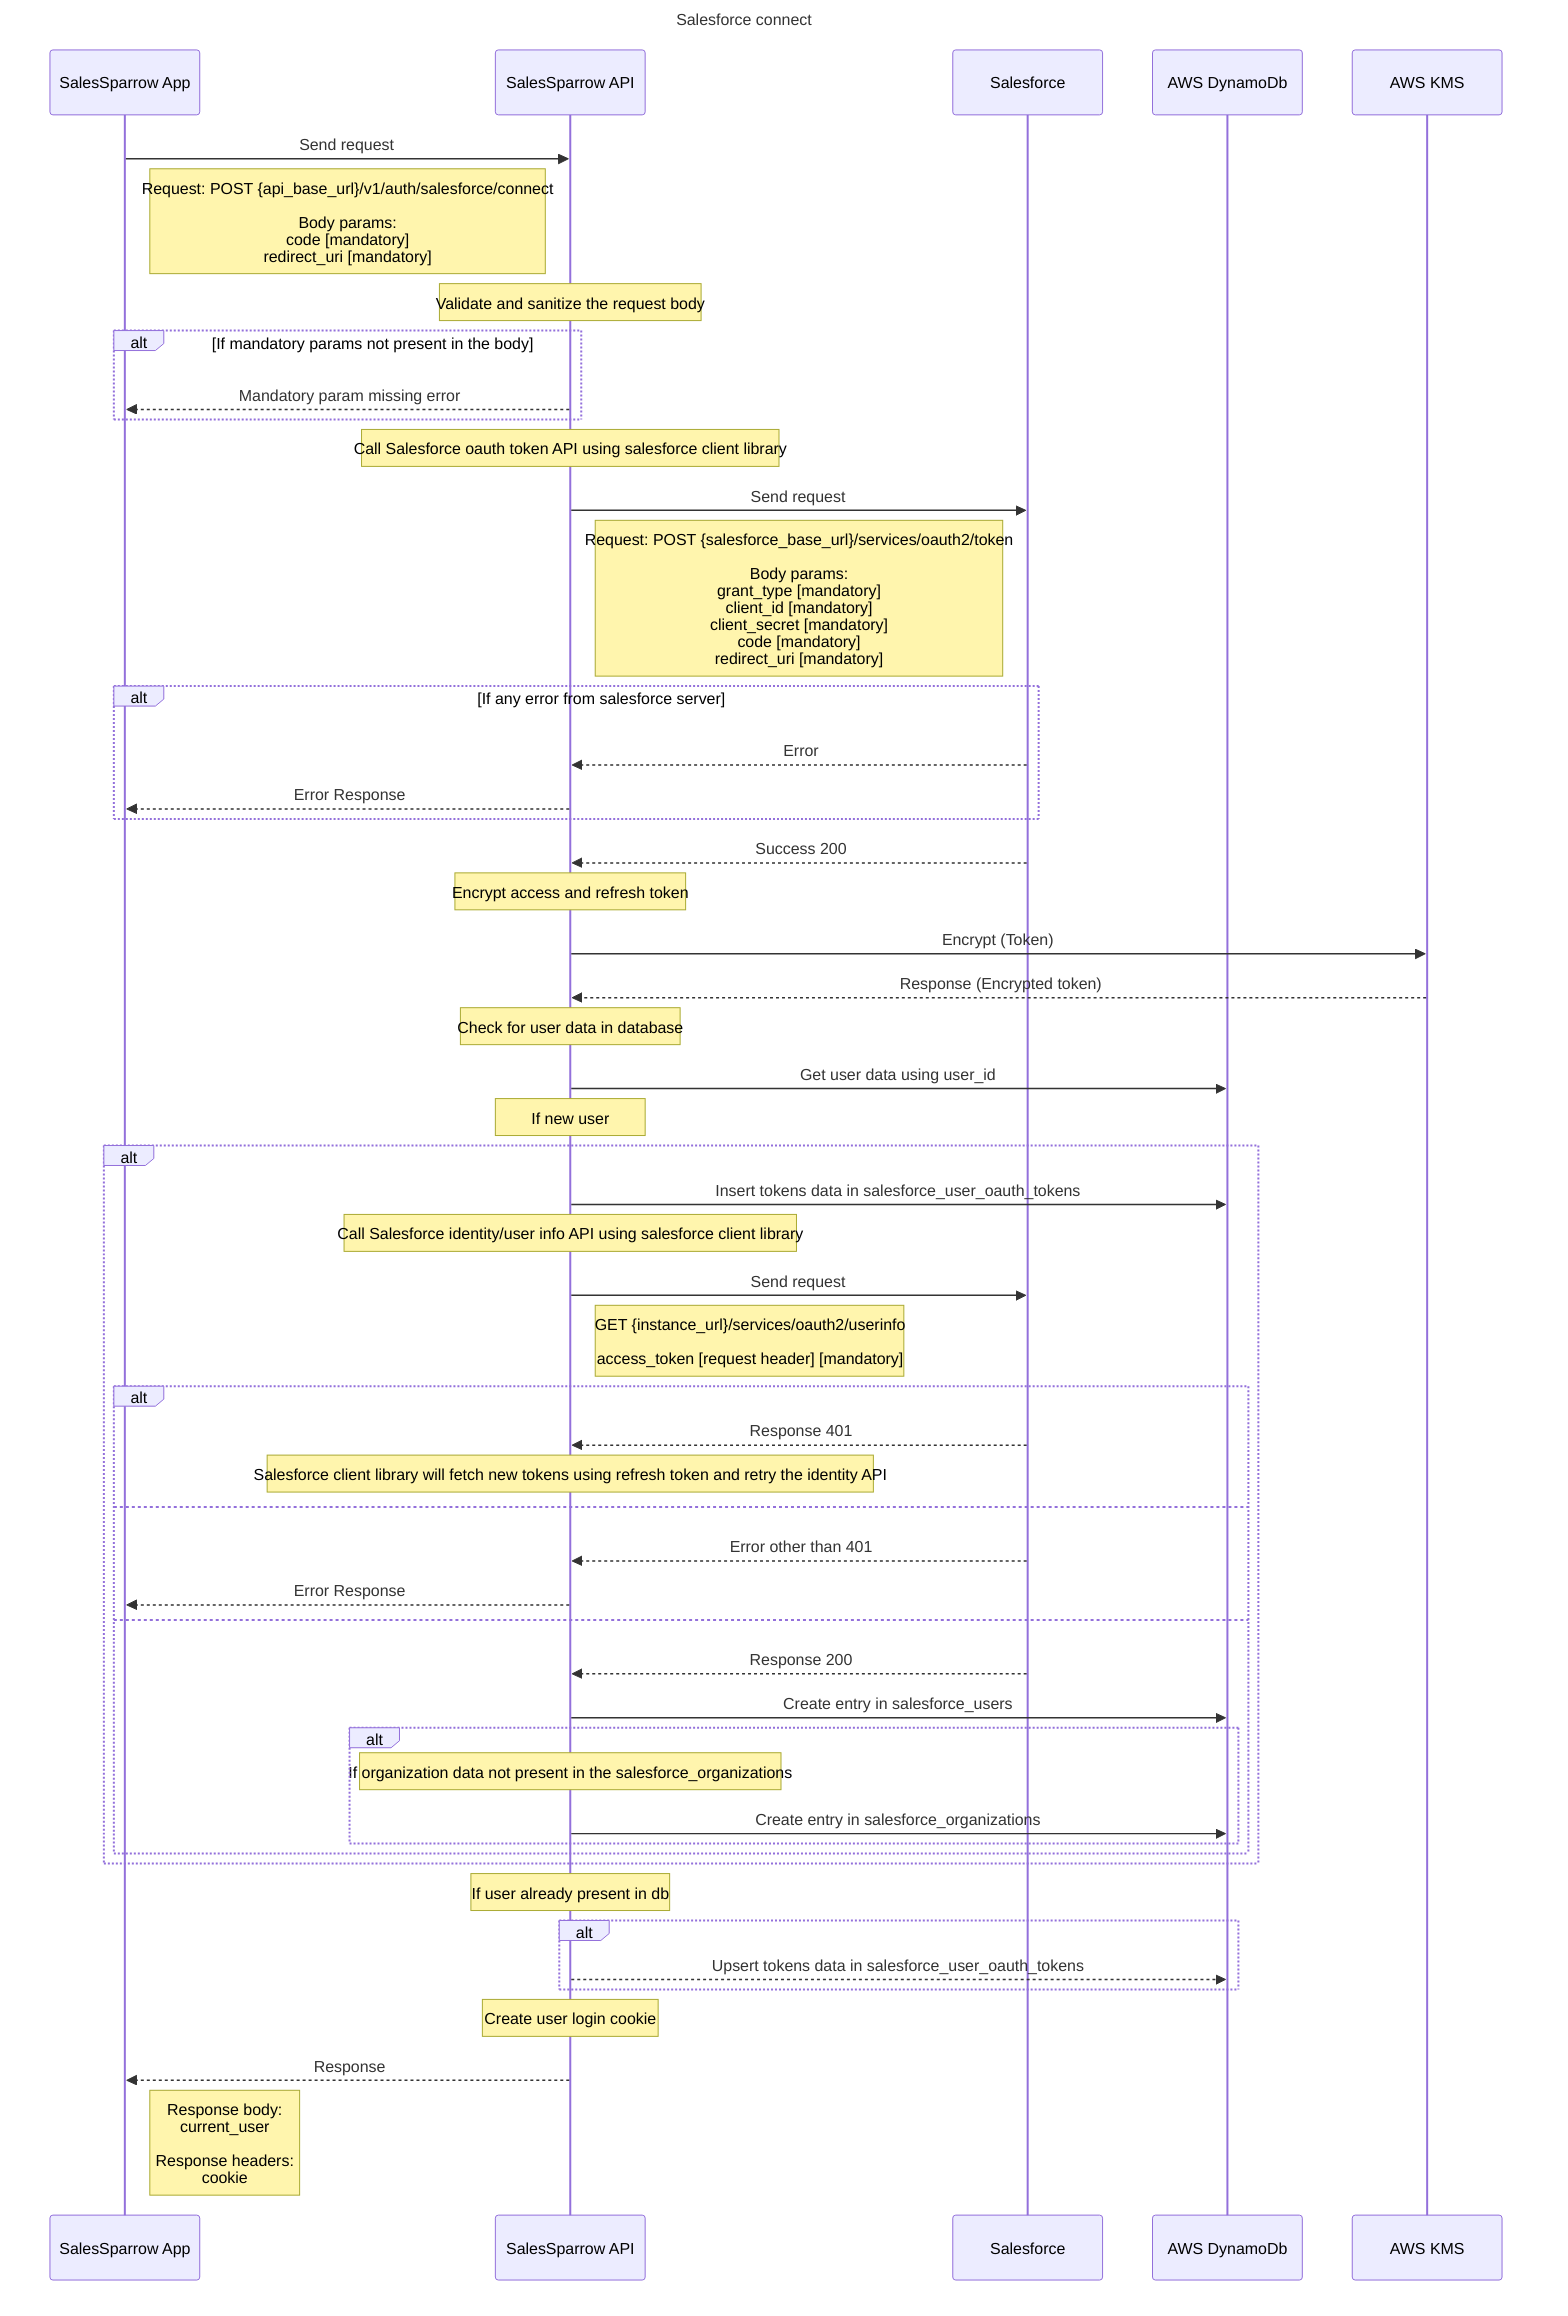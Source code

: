 sequenceDiagram
  title Salesforce connect 
    participant ui as SalesSparrow App
    participant api as SalesSparrow API
    participant salesforce as Salesforce 
    participant dynamoDb as AWS DynamoDb
    participant kms as AWS KMS

    ui->>api:  Send request 
    note right of ui: Request: POST {api_base_url}/v1/auth/salesforce/connect<br><br>Body params: <br>code [mandatory] <br>redirect_uri [mandatory] 

    note over api: Validate and sanitize the request body
    alt If mandatory params not present in the body
        api-->>ui: Mandatory param missing error
    end

    note over api: Call Salesforce oauth token API using salesforce client library 
    api->>salesforce: Send request
    note right of api: Request: POST {salesforce_base_url}/services/oauth2/token<br><br>Body params: <br>grant_type [mandatory] <br>client_id [mandatory]<br>client_secret [mandatory] <br>code [mandatory] <br> redirect_uri [mandatory]
    alt If any error from salesforce server
        salesforce-->>api: Error 
        api-->>ui: Error Response 
    end
    salesforce-->>api: Success 200

    note over api: Encrypt access and refresh token
    api->>kms: Encrypt (Token)
    kms-->>api: Response (Encrypted token)

    note over api: Check for user data in database
    api->>dynamoDb: Get user data using user_id
    note over api: If new user
    alt 
        api->>dynamoDb: Insert tokens data in salesforce_user_oauth_tokens
        note over api: Call Salesforce identity/user info API using salesforce client library
        api->>salesforce: Send request
        note right of api: GET {instance_url}/services/oauth2/userinfo<br><br>access_token [request header] [mandatory] 
        alt 
            salesforce-->>api: Response 401 
            note over api: Salesforce client library will fetch new tokens using refresh token and retry the identity API 
        else 
            salesforce-->>api: Error other than 401
            api-->>ui: Error Response 
        else 
            salesforce-->>api: Response 200
            api->>dynamoDb: Create entry in salesforce_users
            alt 
            note over api: If organization data not present in the salesforce_organizations 
            api->>dynamoDb: Create entry in salesforce_organizations
            end
        end 
    end
    note over api: If user already present in db
    alt 
    api-->>dynamoDb: Upsert tokens data in salesforce_user_oauth_tokens
    end
    
    note over api: Create user login cookie
    api-->>ui: Response 
    note right of ui: Response body: <br>current_user<br><br>Response headers:<br> cookie
